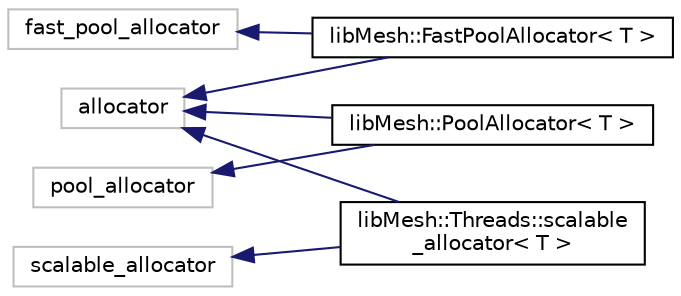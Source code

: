 digraph "类继承关系图"
{
 // INTERACTIVE_SVG=YES
  edge [fontname="Helvetica",fontsize="10",labelfontname="Helvetica",labelfontsize="10"];
  node [fontname="Helvetica",fontsize="10",shape=record];
  rankdir="LR";
  Node1 [label="allocator",height=0.2,width=0.4,color="grey75", fillcolor="white", style="filled"];
  Node1 -> Node2 [dir="back",color="midnightblue",fontsize="10",style="solid",fontname="Helvetica"];
  Node2 [label="libMesh::FastPoolAllocator\< T \>",height=0.2,width=0.4,color="black", fillcolor="white", style="filled",URL="$classlibMesh_1_1FastPoolAllocator.html",tooltip="An allocator which can be used in standard containers. "];
  Node1 -> Node3 [dir="back",color="midnightblue",fontsize="10",style="solid",fontname="Helvetica"];
  Node3 [label="libMesh::PoolAllocator\< T \>",height=0.2,width=0.4,color="black", fillcolor="white", style="filled",URL="$classlibMesh_1_1PoolAllocator.html",tooltip="An allocator which can be used in standard containers. "];
  Node1 -> Node4 [dir="back",color="midnightblue",fontsize="10",style="solid",fontname="Helvetica"];
  Node4 [label="libMesh::Threads::scalable\l_allocator\< T \>",height=0.2,width=0.4,color="black", fillcolor="white", style="filled",URL="$classlibMesh_1_1Threads_1_1scalable__allocator.html",tooltip="Scalable allocator to be used in multithreaded code chunks which allocate a lot of dynamic memory..."];
  Node5 [label="fast_pool_allocator",height=0.2,width=0.4,color="grey75", fillcolor="white", style="filled"];
  Node5 -> Node2 [dir="back",color="midnightblue",fontsize="10",style="solid",fontname="Helvetica"];
  Node6 [label="pool_allocator",height=0.2,width=0.4,color="grey75", fillcolor="white", style="filled"];
  Node6 -> Node3 [dir="back",color="midnightblue",fontsize="10",style="solid",fontname="Helvetica"];
  Node7 [label="scalable_allocator",height=0.2,width=0.4,color="grey75", fillcolor="white", style="filled"];
  Node7 -> Node4 [dir="back",color="midnightblue",fontsize="10",style="solid",fontname="Helvetica"];
}
